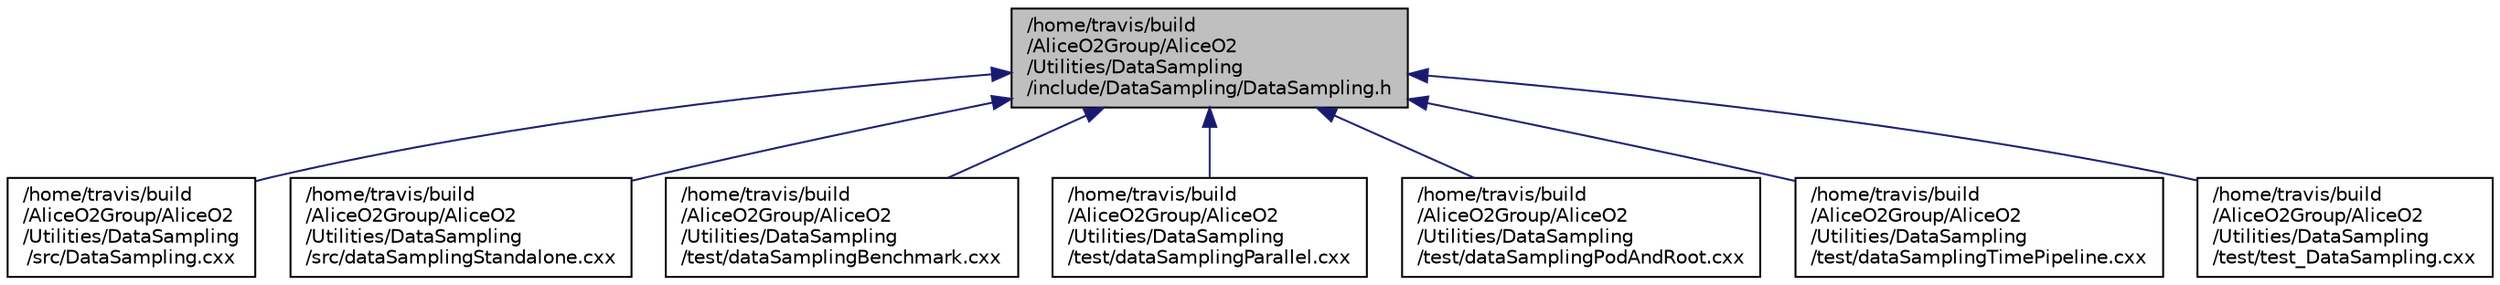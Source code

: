 digraph "/home/travis/build/AliceO2Group/AliceO2/Utilities/DataSampling/include/DataSampling/DataSampling.h"
{
 // INTERACTIVE_SVG=YES
  bgcolor="transparent";
  edge [fontname="Helvetica",fontsize="10",labelfontname="Helvetica",labelfontsize="10"];
  node [fontname="Helvetica",fontsize="10",shape=record];
  Node132 [label="/home/travis/build\l/AliceO2Group/AliceO2\l/Utilities/DataSampling\l/include/DataSampling/DataSampling.h",height=0.2,width=0.4,color="black", fillcolor="grey75", style="filled", fontcolor="black"];
  Node132 -> Node133 [dir="back",color="midnightblue",fontsize="10",style="solid",fontname="Helvetica"];
  Node133 [label="/home/travis/build\l/AliceO2Group/AliceO2\l/Utilities/DataSampling\l/src/DataSampling.cxx",height=0.2,width=0.4,color="black",URL="$d0/dd6/DataSampling_8cxx.html",tooltip="Implementation of O2 Data Sampling, v1.0. "];
  Node132 -> Node134 [dir="back",color="midnightblue",fontsize="10",style="solid",fontname="Helvetica"];
  Node134 [label="/home/travis/build\l/AliceO2Group/AliceO2\l/Utilities/DataSampling\l/src/dataSamplingStandalone.cxx",height=0.2,width=0.4,color="black",URL="$d1/d4d/dataSamplingStandalone_8cxx.html"];
  Node132 -> Node135 [dir="back",color="midnightblue",fontsize="10",style="solid",fontname="Helvetica"];
  Node135 [label="/home/travis/build\l/AliceO2Group/AliceO2\l/Utilities/DataSampling\l/test/dataSamplingBenchmark.cxx",height=0.2,width=0.4,color="black",URL="$d2/d23/dataSamplingBenchmark_8cxx.html"];
  Node132 -> Node136 [dir="back",color="midnightblue",fontsize="10",style="solid",fontname="Helvetica"];
  Node136 [label="/home/travis/build\l/AliceO2Group/AliceO2\l/Utilities/DataSampling\l/test/dataSamplingParallel.cxx",height=0.2,width=0.4,color="black",URL="$d3/dbe/dataSamplingParallel_8cxx.html"];
  Node132 -> Node137 [dir="back",color="midnightblue",fontsize="10",style="solid",fontname="Helvetica"];
  Node137 [label="/home/travis/build\l/AliceO2Group/AliceO2\l/Utilities/DataSampling\l/test/dataSamplingPodAndRoot.cxx",height=0.2,width=0.4,color="black",URL="$de/da3/dataSamplingPodAndRoot_8cxx.html"];
  Node132 -> Node138 [dir="back",color="midnightblue",fontsize="10",style="solid",fontname="Helvetica"];
  Node138 [label="/home/travis/build\l/AliceO2Group/AliceO2\l/Utilities/DataSampling\l/test/dataSamplingTimePipeline.cxx",height=0.2,width=0.4,color="black",URL="$db/d9e/dataSamplingTimePipeline_8cxx.html"];
  Node132 -> Node139 [dir="back",color="midnightblue",fontsize="10",style="solid",fontname="Helvetica"];
  Node139 [label="/home/travis/build\l/AliceO2Group/AliceO2\l/Utilities/DataSampling\l/test/test_DataSampling.cxx",height=0.2,width=0.4,color="black",URL="$d1/de8/test__DataSampling_8cxx.html"];
}
